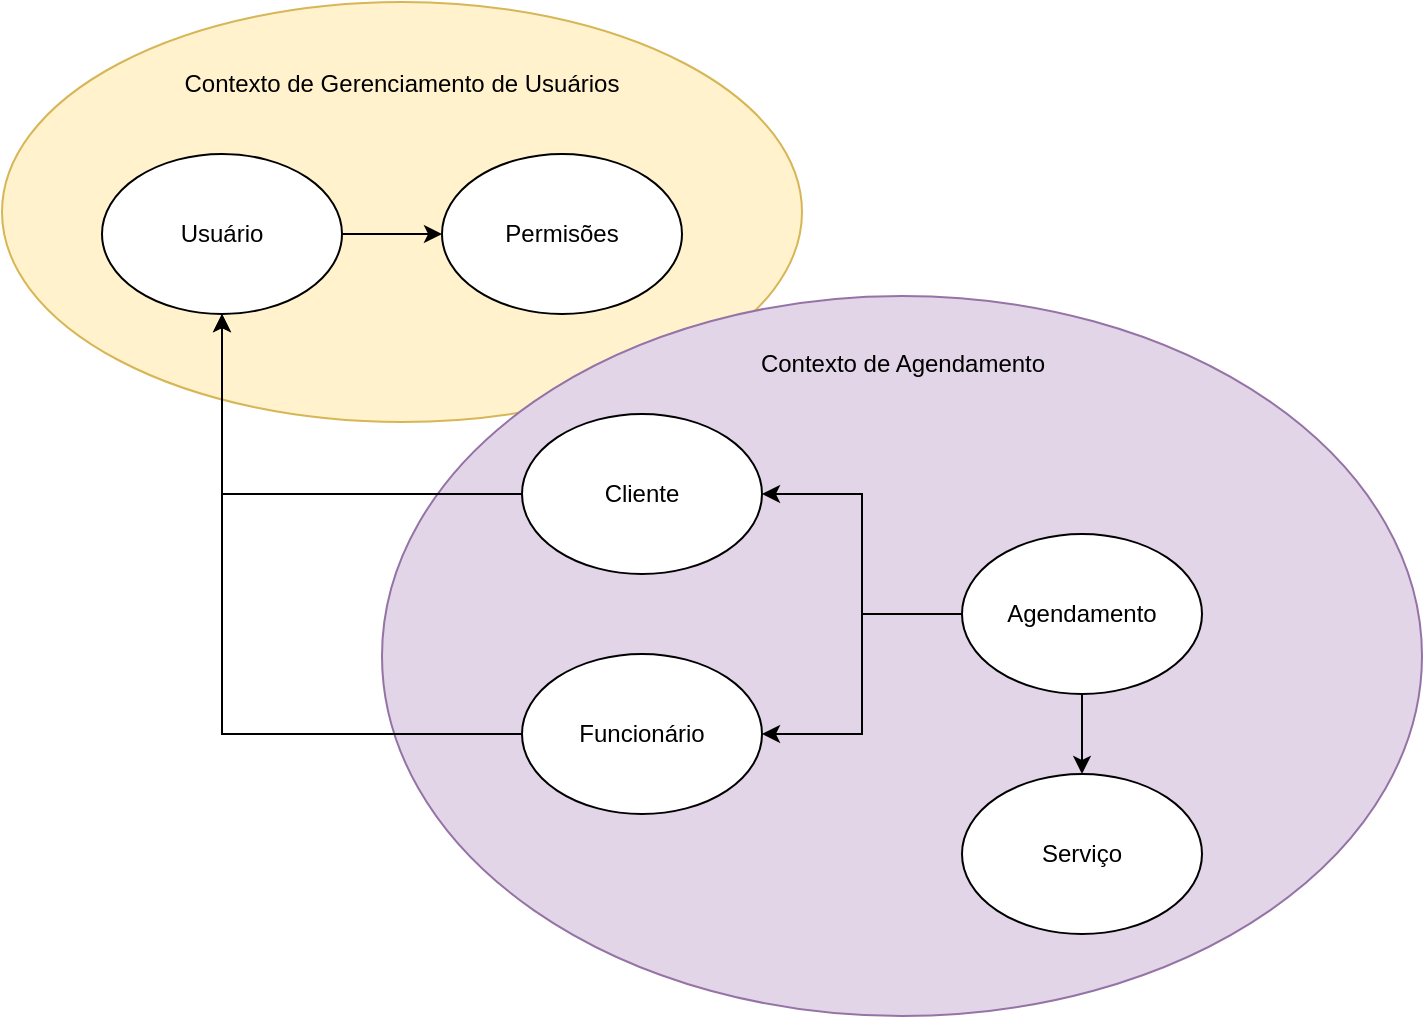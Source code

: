 <mxfile version="24.7.17">
  <diagram name="Page-1" id="OvjEdps1brnacFzK1yD7">
    <mxGraphModel dx="1105" dy="643" grid="1" gridSize="10" guides="1" tooltips="1" connect="1" arrows="1" fold="1" page="1" pageScale="1" pageWidth="850" pageHeight="1100" math="0" shadow="0">
      <root>
        <mxCell id="0" />
        <mxCell id="1" parent="0" />
        <mxCell id="NNNaJvLVNLUeketesnMX-12" value="" style="ellipse;whiteSpace=wrap;html=1;fillColor=#fff2cc;strokeColor=#d6b656;" vertex="1" parent="1">
          <mxGeometry x="20" y="20" width="400" height="210" as="geometry" />
        </mxCell>
        <mxCell id="NNNaJvLVNLUeketesnMX-11" value="" style="ellipse;whiteSpace=wrap;html=1;fillColor=#e1d5e7;strokeColor=#9673a6;" vertex="1" parent="1">
          <mxGeometry x="210" y="167" width="520" height="360" as="geometry" />
        </mxCell>
        <mxCell id="ioodJzgSHeKRG4t8CVHe-16" style="edgeStyle=orthogonalEdgeStyle;rounded=0;orthogonalLoop=1;jettySize=auto;html=1;entryX=0.5;entryY=1;entryDx=0;entryDy=0;" parent="1" source="ioodJzgSHeKRG4t8CVHe-1" target="ioodJzgSHeKRG4t8CVHe-2" edge="1">
          <mxGeometry relative="1" as="geometry" />
        </mxCell>
        <mxCell id="ioodJzgSHeKRG4t8CVHe-1" value="Funcionário" style="ellipse;whiteSpace=wrap;html=1;" parent="1" vertex="1">
          <mxGeometry x="280" y="346" width="120" height="80" as="geometry" />
        </mxCell>
        <mxCell id="ioodJzgSHeKRG4t8CVHe-15" style="edgeStyle=orthogonalEdgeStyle;rounded=0;orthogonalLoop=1;jettySize=auto;html=1;entryX=0;entryY=0.5;entryDx=0;entryDy=0;" parent="1" source="ioodJzgSHeKRG4t8CVHe-2" target="ioodJzgSHeKRG4t8CVHe-4" edge="1">
          <mxGeometry relative="1" as="geometry" />
        </mxCell>
        <mxCell id="ioodJzgSHeKRG4t8CVHe-2" value="Usuário" style="ellipse;whiteSpace=wrap;html=1;" parent="1" vertex="1">
          <mxGeometry x="70" y="96" width="120" height="80" as="geometry" />
        </mxCell>
        <mxCell id="NNNaJvLVNLUeketesnMX-14" style="edgeStyle=orthogonalEdgeStyle;rounded=0;orthogonalLoop=1;jettySize=auto;html=1;entryX=0.5;entryY=1;entryDx=0;entryDy=0;" edge="1" parent="1" source="ioodJzgSHeKRG4t8CVHe-3" target="ioodJzgSHeKRG4t8CVHe-2">
          <mxGeometry relative="1" as="geometry" />
        </mxCell>
        <mxCell id="ioodJzgSHeKRG4t8CVHe-3" value="Cliente" style="ellipse;whiteSpace=wrap;html=1;" parent="1" vertex="1">
          <mxGeometry x="280" y="226" width="120" height="80" as="geometry" />
        </mxCell>
        <mxCell id="ioodJzgSHeKRG4t8CVHe-4" value="Permisões" style="ellipse;whiteSpace=wrap;html=1;" parent="1" vertex="1">
          <mxGeometry x="240" y="96" width="120" height="80" as="geometry" />
        </mxCell>
        <mxCell id="ioodJzgSHeKRG4t8CVHe-5" value="Serviço" style="ellipse;whiteSpace=wrap;html=1;" parent="1" vertex="1">
          <mxGeometry x="500" y="406" width="120" height="80" as="geometry" />
        </mxCell>
        <mxCell id="ioodJzgSHeKRG4t8CVHe-11" style="edgeStyle=orthogonalEdgeStyle;rounded=0;orthogonalLoop=1;jettySize=auto;html=1;entryX=1;entryY=0.5;entryDx=0;entryDy=0;" parent="1" source="ioodJzgSHeKRG4t8CVHe-6" target="ioodJzgSHeKRG4t8CVHe-1" edge="1">
          <mxGeometry relative="1" as="geometry" />
        </mxCell>
        <mxCell id="ioodJzgSHeKRG4t8CVHe-12" style="edgeStyle=orthogonalEdgeStyle;rounded=0;orthogonalLoop=1;jettySize=auto;html=1;exitX=0;exitY=0.5;exitDx=0;exitDy=0;entryX=1;entryY=0.5;entryDx=0;entryDy=0;" parent="1" source="ioodJzgSHeKRG4t8CVHe-6" target="ioodJzgSHeKRG4t8CVHe-3" edge="1">
          <mxGeometry relative="1" as="geometry">
            <Array as="points">
              <mxPoint x="450" y="326" />
              <mxPoint x="450" y="266" />
            </Array>
          </mxGeometry>
        </mxCell>
        <mxCell id="ioodJzgSHeKRG4t8CVHe-13" style="edgeStyle=orthogonalEdgeStyle;rounded=0;orthogonalLoop=1;jettySize=auto;html=1;entryX=0.5;entryY=0;entryDx=0;entryDy=0;" parent="1" source="ioodJzgSHeKRG4t8CVHe-6" target="ioodJzgSHeKRG4t8CVHe-5" edge="1">
          <mxGeometry relative="1" as="geometry" />
        </mxCell>
        <mxCell id="ioodJzgSHeKRG4t8CVHe-6" value="Agendamento" style="ellipse;whiteSpace=wrap;html=1;" parent="1" vertex="1">
          <mxGeometry x="500" y="286" width="120" height="80" as="geometry" />
        </mxCell>
        <mxCell id="D7WQqzF42lgSmJypEOaP-2" value="Contexto de Gerenciamento de Usuários" style="text;html=1;align=center;verticalAlign=middle;whiteSpace=wrap;rounded=0;" parent="1" vertex="1">
          <mxGeometry x="101.25" y="46" width="237.5" height="30" as="geometry" />
        </mxCell>
        <mxCell id="D7WQqzF42lgSmJypEOaP-3" value="Contexto de Agendamento" style="text;html=1;align=center;verticalAlign=middle;whiteSpace=wrap;rounded=0;" parent="1" vertex="1">
          <mxGeometry x="372.5" y="186" width="195" height="30" as="geometry" />
        </mxCell>
      </root>
    </mxGraphModel>
  </diagram>
</mxfile>
